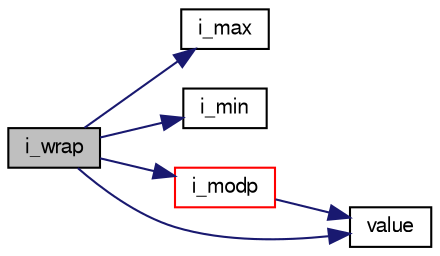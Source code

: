 digraph "i_wrap"
{
  bgcolor="transparent";
  edge [fontname="FreeSans",fontsize="10",labelfontname="FreeSans",labelfontsize="10"];
  node [fontname="FreeSans",fontsize="10",shape=record];
  rankdir="LR";
  Node1 [label="i_wrap",height=0.2,width=0.4,color="black", fillcolor="grey75", style="filled" fontcolor="black"];
  Node1 -> Node2 [color="midnightblue",fontsize="10",style="solid",fontname="FreeSans"];
  Node2 [label="i_max",height=0.2,width=0.4,color="black",URL="$a07039.html#a641c05d6e569af262405ecc473967dfc"];
  Node1 -> Node3 [color="midnightblue",fontsize="10",style="solid",fontname="FreeSans"];
  Node3 [label="i_min",height=0.2,width=0.4,color="black",URL="$a07039.html#aac27eb2b33df9ca09c0a7ba054e33534"];
  Node1 -> Node4 [color="midnightblue",fontsize="10",style="solid",fontname="FreeSans"];
  Node4 [label="i_modp",height=0.2,width=0.4,color="red",URL="$a07039.html#a5719597779c0cc34b13ad451540708f9"];
  Node4 -> Node5 [color="midnightblue",fontsize="10",style="solid",fontname="FreeSans"];
  Node5 [label="value",height=0.2,width=0.4,color="black",URL="$a04591.html#a7f851d6ccb9cf41e28285ce3b75e11df"];
  Node1 -> Node5 [color="midnightblue",fontsize="10",style="solid",fontname="FreeSans"];
}
